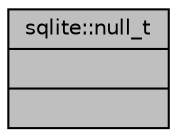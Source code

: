 digraph "sqlite::null_t"
{
  bgcolor="transparent";
  edge [fontname="Helvetica",fontsize="10",labelfontname="Helvetica",labelfontsize="10"];
  node [fontname="Helvetica",fontsize="10",shape=record];
  Node1 [label="{sqlite::null_t\n||}",height=0.2,width=0.4,color="black", fillcolor="grey75", style="filled" fontcolor="black"];
}
